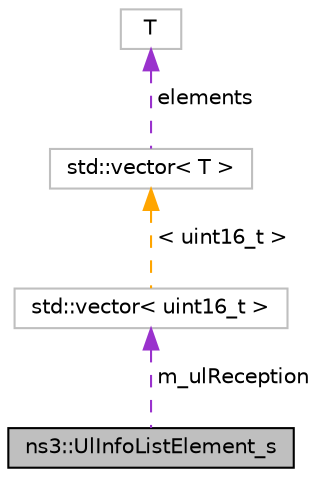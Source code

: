 digraph "ns3::UlInfoListElement_s"
{
 // LATEX_PDF_SIZE
  edge [fontname="Helvetica",fontsize="10",labelfontname="Helvetica",labelfontsize="10"];
  node [fontname="Helvetica",fontsize="10",shape=record];
  Node1 [label="ns3::UlInfoListElement_s",height=0.2,width=0.4,color="black", fillcolor="grey75", style="filled", fontcolor="black",tooltip="See section 4.3.12 ulInfoListElement."];
  Node2 -> Node1 [dir="back",color="darkorchid3",fontsize="10",style="dashed",label=" m_ulReception" ,fontname="Helvetica"];
  Node2 [label="std::vector\< uint16_t \>",height=0.2,width=0.4,color="grey75", fillcolor="white", style="filled",tooltip=" "];
  Node3 -> Node2 [dir="back",color="orange",fontsize="10",style="dashed",label=" \< uint16_t \>" ,fontname="Helvetica"];
  Node3 [label="std::vector\< T \>",height=0.2,width=0.4,color="grey75", fillcolor="white", style="filled",tooltip=" "];
  Node4 -> Node3 [dir="back",color="darkorchid3",fontsize="10",style="dashed",label=" elements" ,fontname="Helvetica"];
  Node4 [label="T",height=0.2,width=0.4,color="grey75", fillcolor="white", style="filled",tooltip=" "];
}
